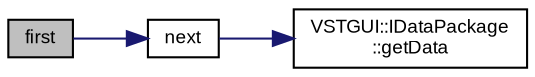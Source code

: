 digraph "first"
{
  bgcolor="transparent";
  edge [fontname="Arial",fontsize="9",labelfontname="Arial",labelfontsize="9"];
  node [fontname="Arial",fontsize="9",shape=record];
  rankdir="LR";
  Node1 [label="first",height=0.2,width=0.4,color="black", fillcolor="grey75", style="filled" fontcolor="black"];
  Node1 -> Node2 [color="midnightblue",fontsize="9",style="solid",fontname="Arial"];
  Node2 [label="next",height=0.2,width=0.4,color="black",URL="$class_v_s_t_g_u_i_1_1_c_drag_container_helper.html#a6d9df5bf575a3c3b18430be1e354e876"];
  Node2 -> Node3 [color="midnightblue",fontsize="9",style="solid",fontname="Arial"];
  Node3 [label="VSTGUI::IDataPackage\l::getData",height=0.2,width=0.4,color="black",URL="$class_v_s_t_g_u_i_1_1_i_data_package.html#a5fbe9c43da08cdd39924711810a2e26d"];
}
